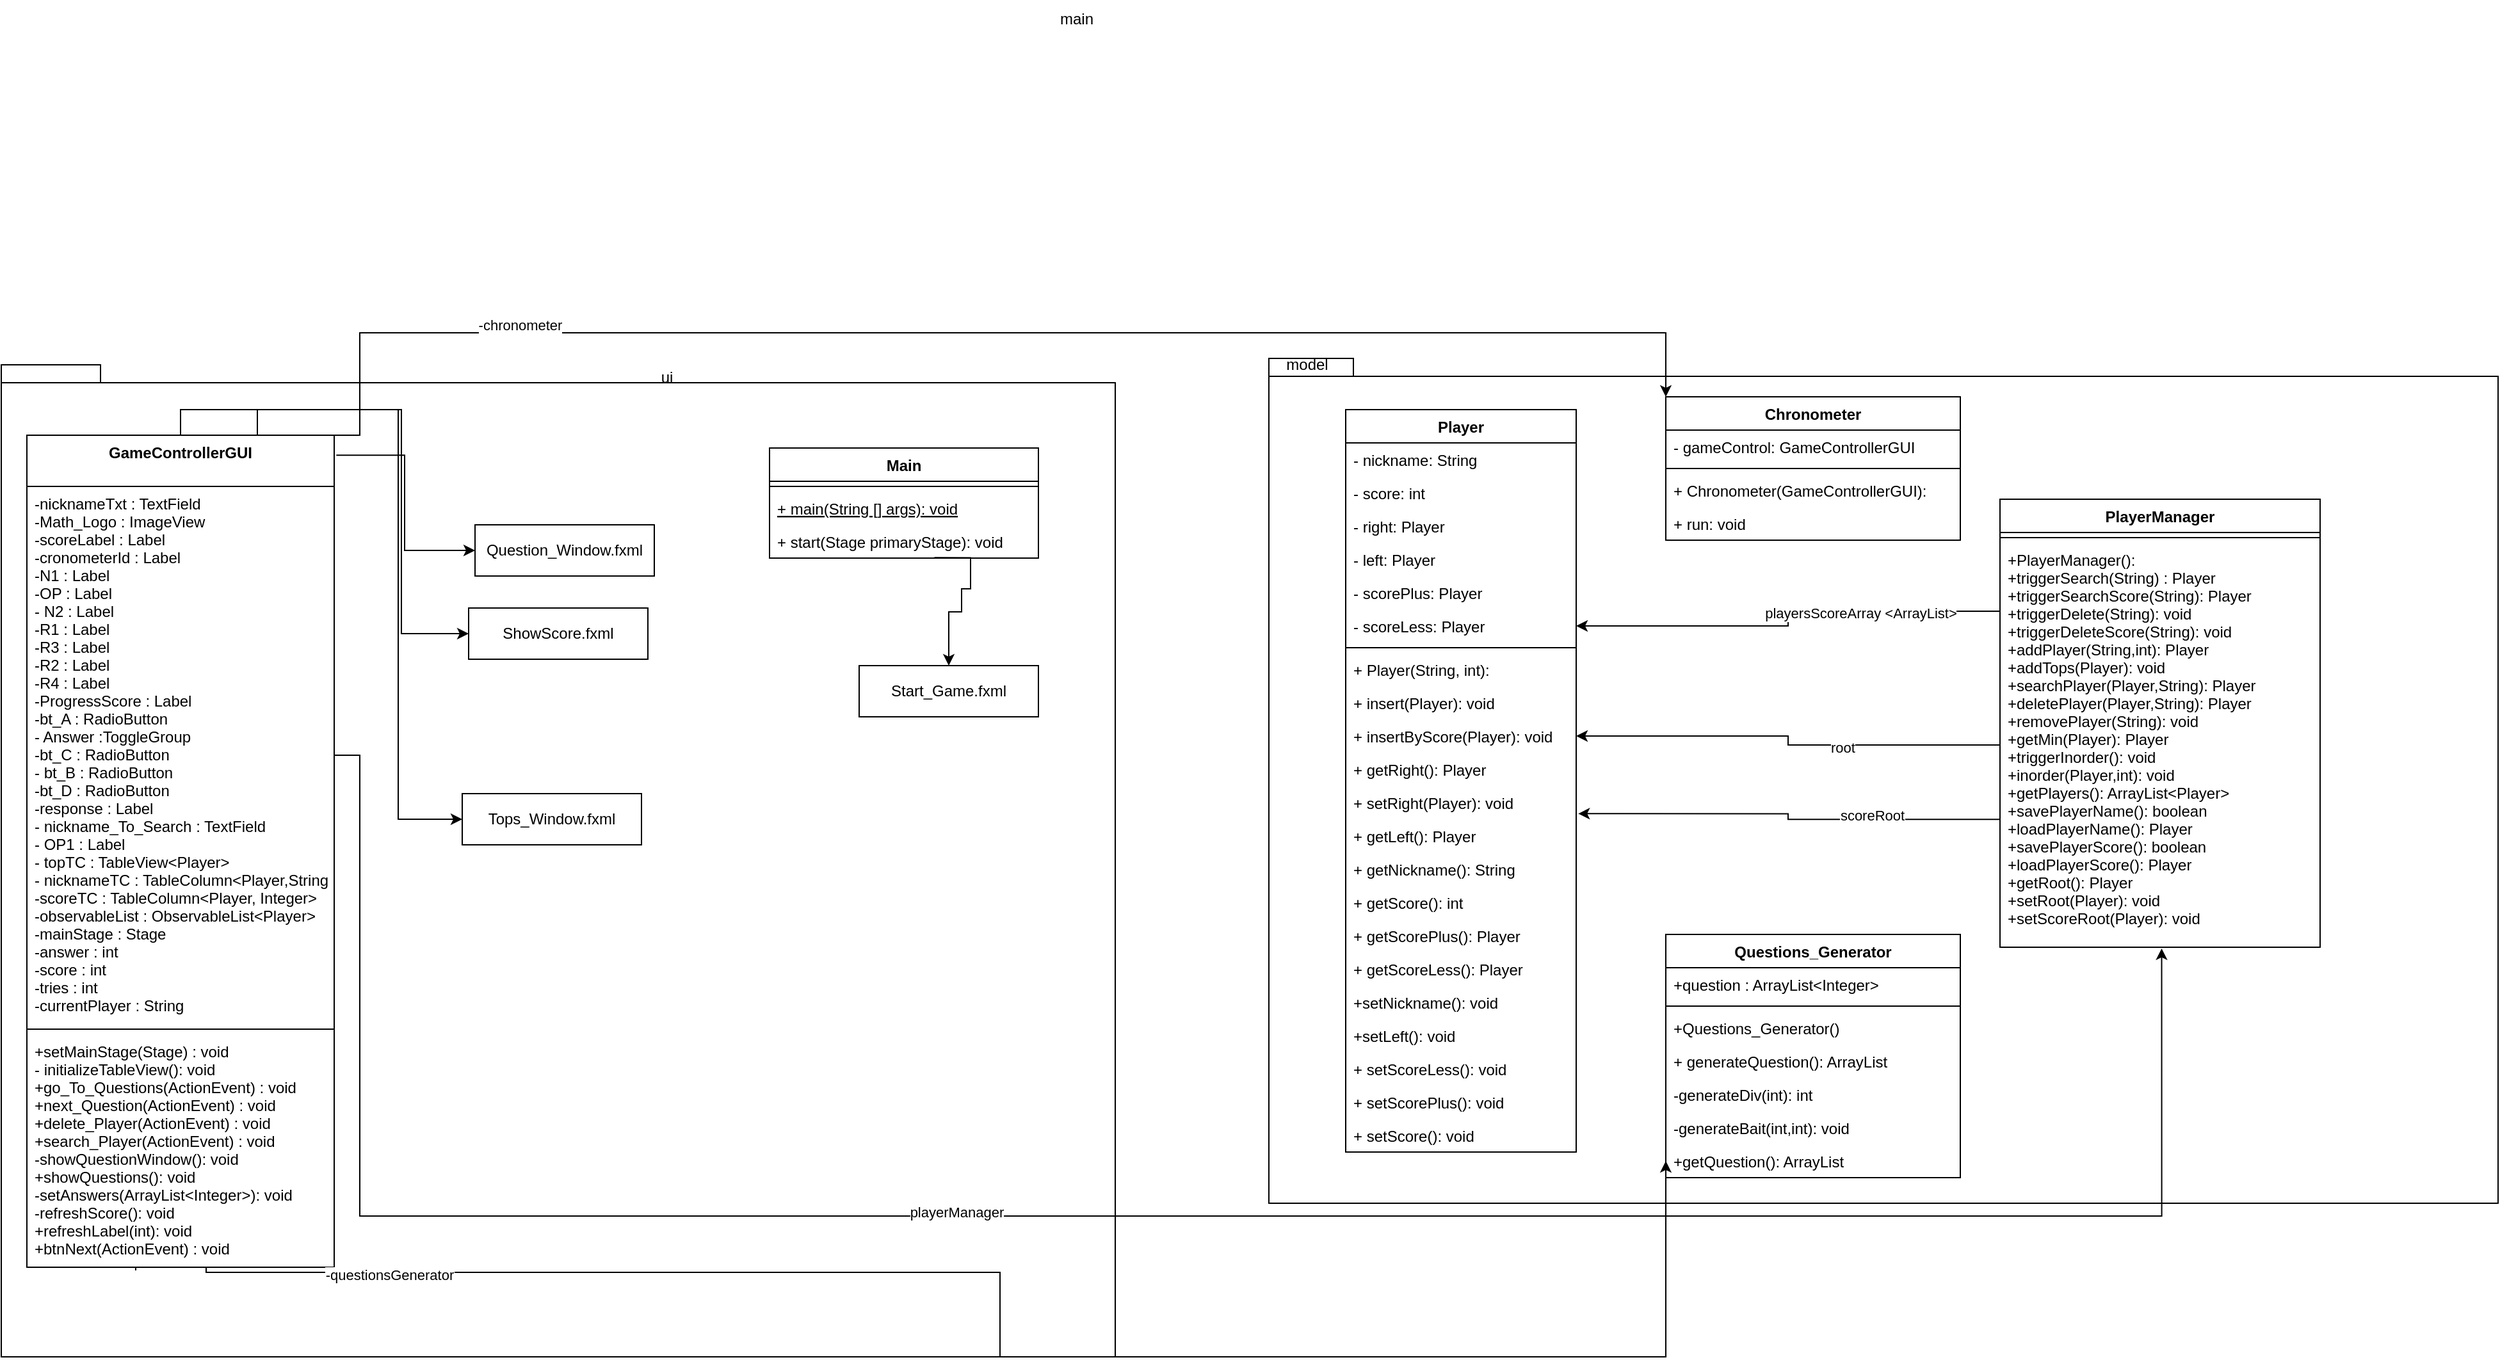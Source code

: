 <mxfile version="15.5.8" type="device"><diagram id="zfVEgPoJ7UIWgjlGrSMy" name="Página-1"><mxGraphModel dx="2739" dy="943" grid="1" gridSize="10" guides="1" tooltips="1" connect="1" arrows="1" fold="1" page="1" pageScale="1" pageWidth="827" pageHeight="1169" math="0" shadow="0"><root><mxCell id="0"/><mxCell id="1" parent="0"/><mxCell id="tBE6fybSuiD63PWWGyMK-1" value="" style="shape=folder;fontStyle=1;spacingTop=10;tabWidth=40;tabHeight=14;tabPosition=left;html=1;" parent="1" vertex="1"><mxGeometry x="-320" y="355" width="870" height="775" as="geometry"/></mxCell><mxCell id="tBE6fybSuiD63PWWGyMK-2" value="ui" style="text;html=1;strokeColor=none;fillColor=none;align=center;verticalAlign=middle;whiteSpace=wrap;rounded=0;" parent="1" vertex="1"><mxGeometry x="170" y="350" width="60" height="30" as="geometry"/></mxCell><mxCell id="tBE6fybSuiD63PWWGyMK-8" value="main" style="text;html=1;strokeColor=none;fillColor=none;align=center;verticalAlign=middle;whiteSpace=wrap;rounded=0;" parent="1" vertex="1"><mxGeometry x="490" y="70" width="60" height="30" as="geometry"/></mxCell><mxCell id="BQ9PW7zcHUckS7zEF2uh-47" style="edgeStyle=orthogonalEdgeStyle;rounded=0;orthogonalLoop=1;jettySize=auto;html=1;exitX=0.613;exitY=0.987;exitDx=0;exitDy=0;exitPerimeter=0;" edge="1" parent="1" source="5rXOyKNz9dtC3mI27Vls-1" target="BQ9PW7zcHUckS7zEF2uh-41"><mxGeometry relative="1" as="geometry"><Array as="points"><mxPoint x="437" y="506"/><mxPoint x="437" y="530"/><mxPoint x="430" y="530"/><mxPoint x="430" y="548"/><mxPoint x="420" y="548"/></Array></mxGeometry></mxCell><mxCell id="tBE6fybSuiD63PWWGyMK-9" value="Main" style="swimlane;fontStyle=1;align=center;verticalAlign=top;childLayout=stackLayout;horizontal=1;startSize=26;horizontalStack=0;resizeParent=1;resizeParentMax=0;resizeLast=0;collapsible=1;marginBottom=0;" parent="1" vertex="1"><mxGeometry x="280" y="420" width="210" height="86" as="geometry"/></mxCell><mxCell id="tBE6fybSuiD63PWWGyMK-11" value="" style="line;strokeWidth=1;fillColor=none;align=left;verticalAlign=middle;spacingTop=-1;spacingLeft=3;spacingRight=3;rotatable=0;labelPosition=right;points=[];portConstraint=eastwest;" parent="tBE6fybSuiD63PWWGyMK-9" vertex="1"><mxGeometry y="26" width="210" height="8" as="geometry"/></mxCell><mxCell id="tBE6fybSuiD63PWWGyMK-12" value="+ main(String [] args): void" style="text;strokeColor=none;fillColor=none;align=left;verticalAlign=top;spacingLeft=4;spacingRight=4;overflow=hidden;rotatable=0;points=[[0,0.5],[1,0.5]];portConstraint=eastwest;fontStyle=4" parent="tBE6fybSuiD63PWWGyMK-9" vertex="1"><mxGeometry y="34" width="210" height="26" as="geometry"/></mxCell><mxCell id="5rXOyKNz9dtC3mI27Vls-1" value="+ start(Stage primaryStage): void" style="text;strokeColor=none;fillColor=none;align=left;verticalAlign=top;spacingLeft=4;spacingRight=4;overflow=hidden;rotatable=0;points=[[0,0.5],[1,0.5]];portConstraint=eastwest;fontStyle=0" parent="tBE6fybSuiD63PWWGyMK-9" vertex="1"><mxGeometry y="60" width="210" height="26" as="geometry"/></mxCell><mxCell id="5rXOyKNz9dtC3mI27Vls-2" value="" style="shape=folder;fontStyle=1;spacingTop=10;tabWidth=40;tabHeight=14;tabPosition=left;html=1;" parent="1" vertex="1"><mxGeometry x="670" y="350" width="960" height="660" as="geometry"/></mxCell><mxCell id="5rXOyKNz9dtC3mI27Vls-3" value="model" style="text;html=1;strokeColor=none;fillColor=none;align=center;verticalAlign=middle;whiteSpace=wrap;rounded=0;" parent="1" vertex="1"><mxGeometry x="670" y="340" width="60" height="30" as="geometry"/></mxCell><mxCell id="5rXOyKNz9dtC3mI27Vls-5" value="Chronometer" style="swimlane;fontStyle=1;align=center;verticalAlign=top;childLayout=stackLayout;horizontal=1;startSize=26;horizontalStack=0;resizeParent=1;resizeParentMax=0;resizeLast=0;collapsible=1;marginBottom=0;" parent="1" vertex="1"><mxGeometry x="980" y="380" width="230" height="112" as="geometry"/></mxCell><mxCell id="5rXOyKNz9dtC3mI27Vls-6" value="- gameControl: GameControllerGUI" style="text;strokeColor=none;fillColor=none;align=left;verticalAlign=top;spacingLeft=4;spacingRight=4;overflow=hidden;rotatable=0;points=[[0,0.5],[1,0.5]];portConstraint=eastwest;" parent="5rXOyKNz9dtC3mI27Vls-5" vertex="1"><mxGeometry y="26" width="230" height="26" as="geometry"/></mxCell><mxCell id="5rXOyKNz9dtC3mI27Vls-7" value="" style="line;strokeWidth=1;fillColor=none;align=left;verticalAlign=middle;spacingTop=-1;spacingLeft=3;spacingRight=3;rotatable=0;labelPosition=right;points=[];portConstraint=eastwest;" parent="5rXOyKNz9dtC3mI27Vls-5" vertex="1"><mxGeometry y="52" width="230" height="8" as="geometry"/></mxCell><mxCell id="5rXOyKNz9dtC3mI27Vls-8" value="+ Chronometer(GameControllerGUI):" style="text;strokeColor=none;fillColor=none;align=left;verticalAlign=top;spacingLeft=4;spacingRight=4;overflow=hidden;rotatable=0;points=[[0,0.5],[1,0.5]];portConstraint=eastwest;" parent="5rXOyKNz9dtC3mI27Vls-5" vertex="1"><mxGeometry y="60" width="230" height="26" as="geometry"/></mxCell><mxCell id="5rXOyKNz9dtC3mI27Vls-9" value="+ run: void" style="text;strokeColor=none;fillColor=none;align=left;verticalAlign=top;spacingLeft=4;spacingRight=4;overflow=hidden;rotatable=0;points=[[0,0.5],[1,0.5]];portConstraint=eastwest;" parent="5rXOyKNz9dtC3mI27Vls-5" vertex="1"><mxGeometry y="86" width="230" height="26" as="geometry"/></mxCell><mxCell id="5rXOyKNz9dtC3mI27Vls-10" value="Player" style="swimlane;fontStyle=1;align=center;verticalAlign=top;childLayout=stackLayout;horizontal=1;startSize=26;horizontalStack=0;resizeParent=1;resizeParentMax=0;resizeLast=0;collapsible=1;marginBottom=0;" parent="1" vertex="1"><mxGeometry x="730" y="390" width="180" height="580" as="geometry"/></mxCell><mxCell id="5rXOyKNz9dtC3mI27Vls-11" value="- nickname: String" style="text;strokeColor=none;fillColor=none;align=left;verticalAlign=top;spacingLeft=4;spacingRight=4;overflow=hidden;rotatable=0;points=[[0,0.5],[1,0.5]];portConstraint=eastwest;" parent="5rXOyKNz9dtC3mI27Vls-10" vertex="1"><mxGeometry y="26" width="180" height="26" as="geometry"/></mxCell><mxCell id="5rXOyKNz9dtC3mI27Vls-14" value="- score: int " style="text;strokeColor=none;fillColor=none;align=left;verticalAlign=top;spacingLeft=4;spacingRight=4;overflow=hidden;rotatable=0;points=[[0,0.5],[1,0.5]];portConstraint=eastwest;" parent="5rXOyKNz9dtC3mI27Vls-10" vertex="1"><mxGeometry y="52" width="180" height="26" as="geometry"/></mxCell><mxCell id="5rXOyKNz9dtC3mI27Vls-15" value="- right: Player" style="text;strokeColor=none;fillColor=none;align=left;verticalAlign=top;spacingLeft=4;spacingRight=4;overflow=hidden;rotatable=0;points=[[0,0.5],[1,0.5]];portConstraint=eastwest;" parent="5rXOyKNz9dtC3mI27Vls-10" vertex="1"><mxGeometry y="78" width="180" height="26" as="geometry"/></mxCell><mxCell id="5rXOyKNz9dtC3mI27Vls-16" value="- left: Player" style="text;strokeColor=none;fillColor=none;align=left;verticalAlign=top;spacingLeft=4;spacingRight=4;overflow=hidden;rotatable=0;points=[[0,0.5],[1,0.5]];portConstraint=eastwest;" parent="5rXOyKNz9dtC3mI27Vls-10" vertex="1"><mxGeometry y="104" width="180" height="26" as="geometry"/></mxCell><mxCell id="5rXOyKNz9dtC3mI27Vls-17" value="- scorePlus: Player" style="text;strokeColor=none;fillColor=none;align=left;verticalAlign=top;spacingLeft=4;spacingRight=4;overflow=hidden;rotatable=0;points=[[0,0.5],[1,0.5]];portConstraint=eastwest;" parent="5rXOyKNz9dtC3mI27Vls-10" vertex="1"><mxGeometry y="130" width="180" height="26" as="geometry"/></mxCell><mxCell id="5rXOyKNz9dtC3mI27Vls-18" value="- scoreLess: Player" style="text;strokeColor=none;fillColor=none;align=left;verticalAlign=top;spacingLeft=4;spacingRight=4;overflow=hidden;rotatable=0;points=[[0,0.5],[1,0.5]];portConstraint=eastwest;" parent="5rXOyKNz9dtC3mI27Vls-10" vertex="1"><mxGeometry y="156" width="180" height="26" as="geometry"/></mxCell><mxCell id="5rXOyKNz9dtC3mI27Vls-12" value="" style="line;strokeWidth=1;fillColor=none;align=left;verticalAlign=middle;spacingTop=-1;spacingLeft=3;spacingRight=3;rotatable=0;labelPosition=right;points=[];portConstraint=eastwest;" parent="5rXOyKNz9dtC3mI27Vls-10" vertex="1"><mxGeometry y="182" width="180" height="8" as="geometry"/></mxCell><mxCell id="5rXOyKNz9dtC3mI27Vls-13" value="+ Player(String, int):" style="text;strokeColor=none;fillColor=none;align=left;verticalAlign=top;spacingLeft=4;spacingRight=4;overflow=hidden;rotatable=0;points=[[0,0.5],[1,0.5]];portConstraint=eastwest;" parent="5rXOyKNz9dtC3mI27Vls-10" vertex="1"><mxGeometry y="190" width="180" height="26" as="geometry"/></mxCell><mxCell id="5rXOyKNz9dtC3mI27Vls-19" value="+ insert(Player): void" style="text;strokeColor=none;fillColor=none;align=left;verticalAlign=top;spacingLeft=4;spacingRight=4;overflow=hidden;rotatable=0;points=[[0,0.5],[1,0.5]];portConstraint=eastwest;" parent="5rXOyKNz9dtC3mI27Vls-10" vertex="1"><mxGeometry y="216" width="180" height="26" as="geometry"/></mxCell><mxCell id="5rXOyKNz9dtC3mI27Vls-20" value="+ insertByScore(Player): void" style="text;strokeColor=none;fillColor=none;align=left;verticalAlign=top;spacingLeft=4;spacingRight=4;overflow=hidden;rotatable=0;points=[[0,0.5],[1,0.5]];portConstraint=eastwest;" parent="5rXOyKNz9dtC3mI27Vls-10" vertex="1"><mxGeometry y="242" width="180" height="26" as="geometry"/></mxCell><mxCell id="5rXOyKNz9dtC3mI27Vls-21" value="+ getRight(): Player" style="text;strokeColor=none;fillColor=none;align=left;verticalAlign=top;spacingLeft=4;spacingRight=4;overflow=hidden;rotatable=0;points=[[0,0.5],[1,0.5]];portConstraint=eastwest;" parent="5rXOyKNz9dtC3mI27Vls-10" vertex="1"><mxGeometry y="268" width="180" height="26" as="geometry"/></mxCell><mxCell id="5rXOyKNz9dtC3mI27Vls-22" value="+ setRight(Player): void" style="text;strokeColor=none;fillColor=none;align=left;verticalAlign=top;spacingLeft=4;spacingRight=4;overflow=hidden;rotatable=0;points=[[0,0.5],[1,0.5]];portConstraint=eastwest;" parent="5rXOyKNz9dtC3mI27Vls-10" vertex="1"><mxGeometry y="294" width="180" height="26" as="geometry"/></mxCell><mxCell id="5rXOyKNz9dtC3mI27Vls-23" value="+ getLeft(): Player" style="text;strokeColor=none;fillColor=none;align=left;verticalAlign=top;spacingLeft=4;spacingRight=4;overflow=hidden;rotatable=0;points=[[0,0.5],[1,0.5]];portConstraint=eastwest;" parent="5rXOyKNz9dtC3mI27Vls-10" vertex="1"><mxGeometry y="320" width="180" height="26" as="geometry"/></mxCell><mxCell id="5rXOyKNz9dtC3mI27Vls-24" value="+ getNickname(): String" style="text;strokeColor=none;fillColor=none;align=left;verticalAlign=top;spacingLeft=4;spacingRight=4;overflow=hidden;rotatable=0;points=[[0,0.5],[1,0.5]];portConstraint=eastwest;" parent="5rXOyKNz9dtC3mI27Vls-10" vertex="1"><mxGeometry y="346" width="180" height="26" as="geometry"/></mxCell><mxCell id="5rXOyKNz9dtC3mI27Vls-25" value="+ getScore(): int" style="text;strokeColor=none;fillColor=none;align=left;verticalAlign=top;spacingLeft=4;spacingRight=4;overflow=hidden;rotatable=0;points=[[0,0.5],[1,0.5]];portConstraint=eastwest;" parent="5rXOyKNz9dtC3mI27Vls-10" vertex="1"><mxGeometry y="372" width="180" height="26" as="geometry"/></mxCell><mxCell id="5rXOyKNz9dtC3mI27Vls-26" value="+ getScorePlus(): Player" style="text;strokeColor=none;fillColor=none;align=left;verticalAlign=top;spacingLeft=4;spacingRight=4;overflow=hidden;rotatable=0;points=[[0,0.5],[1,0.5]];portConstraint=eastwest;" parent="5rXOyKNz9dtC3mI27Vls-10" vertex="1"><mxGeometry y="398" width="180" height="26" as="geometry"/></mxCell><mxCell id="5rXOyKNz9dtC3mI27Vls-27" value="+ getScoreLess(): Player" style="text;strokeColor=none;fillColor=none;align=left;verticalAlign=top;spacingLeft=4;spacingRight=4;overflow=hidden;rotatable=0;points=[[0,0.5],[1,0.5]];portConstraint=eastwest;" parent="5rXOyKNz9dtC3mI27Vls-10" vertex="1"><mxGeometry y="424" width="180" height="26" as="geometry"/></mxCell><mxCell id="BQ9PW7zcHUckS7zEF2uh-2" value="+setNickname(): void" style="text;strokeColor=none;fillColor=none;align=left;verticalAlign=top;spacingLeft=4;spacingRight=4;overflow=hidden;rotatable=0;points=[[0,0.5],[1,0.5]];portConstraint=eastwest;" vertex="1" parent="5rXOyKNz9dtC3mI27Vls-10"><mxGeometry y="450" width="180" height="26" as="geometry"/></mxCell><mxCell id="BQ9PW7zcHUckS7zEF2uh-1" value="+setLeft(): void" style="text;strokeColor=none;fillColor=none;align=left;verticalAlign=top;spacingLeft=4;spacingRight=4;overflow=hidden;rotatable=0;points=[[0,0.5],[1,0.5]];portConstraint=eastwest;" vertex="1" parent="5rXOyKNz9dtC3mI27Vls-10"><mxGeometry y="476" width="180" height="26" as="geometry"/></mxCell><mxCell id="BQ9PW7zcHUckS7zEF2uh-5" value="+ setScoreLess(): void" style="text;strokeColor=none;fillColor=none;align=left;verticalAlign=top;spacingLeft=4;spacingRight=4;overflow=hidden;rotatable=0;points=[[0,0.5],[1,0.5]];portConstraint=eastwest;" vertex="1" parent="5rXOyKNz9dtC3mI27Vls-10"><mxGeometry y="502" width="180" height="26" as="geometry"/></mxCell><mxCell id="BQ9PW7zcHUckS7zEF2uh-4" value="+ setScorePlus(): void" style="text;strokeColor=none;fillColor=none;align=left;verticalAlign=top;spacingLeft=4;spacingRight=4;overflow=hidden;rotatable=0;points=[[0,0.5],[1,0.5]];portConstraint=eastwest;" vertex="1" parent="5rXOyKNz9dtC3mI27Vls-10"><mxGeometry y="528" width="180" height="26" as="geometry"/></mxCell><mxCell id="BQ9PW7zcHUckS7zEF2uh-3" value="+ setScore(): void" style="text;strokeColor=none;fillColor=none;align=left;verticalAlign=top;spacingLeft=4;spacingRight=4;overflow=hidden;rotatable=0;points=[[0,0.5],[1,0.5]];portConstraint=eastwest;" vertex="1" parent="5rXOyKNz9dtC3mI27Vls-10"><mxGeometry y="554" width="180" height="26" as="geometry"/></mxCell><mxCell id="BQ9PW7zcHUckS7zEF2uh-12" style="edgeStyle=orthogonalEdgeStyle;rounded=0;orthogonalLoop=1;jettySize=auto;html=1;exitX=0;exitY=0.25;exitDx=0;exitDy=0;entryX=1;entryY=0.5;entryDx=0;entryDy=0;" edge="1" parent="1" source="BQ9PW7zcHUckS7zEF2uh-6" target="5rXOyKNz9dtC3mI27Vls-18"><mxGeometry relative="1" as="geometry"/></mxCell><mxCell id="BQ9PW7zcHUckS7zEF2uh-15" value="playersScoreArray &amp;lt;ArrayList&amp;gt;" style="edgeLabel;html=1;align=center;verticalAlign=middle;resizable=0;points=[];" vertex="1" connectable="0" parent="BQ9PW7zcHUckS7zEF2uh-12"><mxGeometry x="-0.363" y="1" relative="1" as="geometry"><mxPoint as="offset"/></mxGeometry></mxCell><mxCell id="BQ9PW7zcHUckS7zEF2uh-6" value="PlayerManager" style="swimlane;fontStyle=1;align=center;verticalAlign=top;childLayout=stackLayout;horizontal=1;startSize=26;horizontalStack=0;resizeParent=1;resizeParentMax=0;resizeLast=0;collapsible=1;marginBottom=0;" vertex="1" parent="1"><mxGeometry x="1241" y="460" width="250" height="350" as="geometry"/></mxCell><mxCell id="BQ9PW7zcHUckS7zEF2uh-8" value="" style="line;strokeWidth=1;fillColor=none;align=left;verticalAlign=middle;spacingTop=-1;spacingLeft=3;spacingRight=3;rotatable=0;labelPosition=right;points=[];portConstraint=eastwest;" vertex="1" parent="BQ9PW7zcHUckS7zEF2uh-6"><mxGeometry y="26" width="250" height="8" as="geometry"/></mxCell><mxCell id="BQ9PW7zcHUckS7zEF2uh-9" value="+PlayerManager(): &#10;+triggerSearch(String) : Player&#10;+triggerSearchScore(String): Player&#10;+triggerDelete(String): void&#10;+triggerDeleteScore(String): void&#10;+addPlayer(String,int): Player&#10;+addTops(Player): void&#10;+searchPlayer(Player,String): Player&#10;+deletePlayer(Player,String): Player&#10;+removePlayer(String): void&#10;+getMin(Player): Player&#10;+triggerInorder(): void&#10;+inorder(Player,int): void&#10;+getPlayers(): ArrayList&lt;Player&gt;&#10;+savePlayerName(): boolean&#10;+loadPlayerName(): Player&#10;+savePlayerScore(): boolean&#10;+loadPlayerScore(): Player&#10;+getRoot(): Player&#10;+setRoot(Player): void&#10;+setScoreRoot(Player): void" style="text;strokeColor=none;fillColor=none;align=left;verticalAlign=top;spacingLeft=4;spacingRight=4;overflow=hidden;rotatable=0;points=[[0,0.5],[1,0.5]];portConstraint=eastwest;" vertex="1" parent="BQ9PW7zcHUckS7zEF2uh-6"><mxGeometry y="34" width="250" height="316" as="geometry"/></mxCell><mxCell id="BQ9PW7zcHUckS7zEF2uh-13" style="edgeStyle=orthogonalEdgeStyle;rounded=0;orthogonalLoop=1;jettySize=auto;html=1;exitX=0;exitY=0.5;exitDx=0;exitDy=0;entryX=1;entryY=0.5;entryDx=0;entryDy=0;" edge="1" parent="1" source="BQ9PW7zcHUckS7zEF2uh-9" target="5rXOyKNz9dtC3mI27Vls-20"><mxGeometry relative="1" as="geometry"/></mxCell><mxCell id="BQ9PW7zcHUckS7zEF2uh-16" value="root" style="edgeLabel;html=1;align=center;verticalAlign=middle;resizable=0;points=[];" vertex="1" connectable="0" parent="BQ9PW7zcHUckS7zEF2uh-13"><mxGeometry x="-0.271" y="2" relative="1" as="geometry"><mxPoint as="offset"/></mxGeometry></mxCell><mxCell id="BQ9PW7zcHUckS7zEF2uh-14" style="edgeStyle=orthogonalEdgeStyle;rounded=0;orthogonalLoop=1;jettySize=auto;html=1;exitX=0;exitY=0.684;exitDx=0;exitDy=0;entryX=1.009;entryY=0.833;entryDx=0;entryDy=0;exitPerimeter=0;entryPerimeter=0;" edge="1" parent="1" source="BQ9PW7zcHUckS7zEF2uh-9" target="5rXOyKNz9dtC3mI27Vls-22"><mxGeometry relative="1" as="geometry"><mxPoint x="1180" y="619.0" as="sourcePoint"/></mxGeometry></mxCell><mxCell id="BQ9PW7zcHUckS7zEF2uh-17" value="scoreRoot" style="edgeLabel;html=1;align=center;verticalAlign=middle;resizable=0;points=[];" vertex="1" connectable="0" parent="BQ9PW7zcHUckS7zEF2uh-14"><mxGeometry x="-0.399" y="-3" relative="1" as="geometry"><mxPoint as="offset"/></mxGeometry></mxCell><mxCell id="BQ9PW7zcHUckS7zEF2uh-18" value="Questions_Generator" style="swimlane;fontStyle=1;align=center;verticalAlign=top;childLayout=stackLayout;horizontal=1;startSize=26;horizontalStack=0;resizeParent=1;resizeParentMax=0;resizeLast=0;collapsible=1;marginBottom=0;" vertex="1" parent="1"><mxGeometry x="980" y="800" width="230" height="190" as="geometry"/></mxCell><mxCell id="BQ9PW7zcHUckS7zEF2uh-19" value="+question : ArrayList&lt;Integer&gt;" style="text;strokeColor=none;fillColor=none;align=left;verticalAlign=top;spacingLeft=4;spacingRight=4;overflow=hidden;rotatable=0;points=[[0,0.5],[1,0.5]];portConstraint=eastwest;" vertex="1" parent="BQ9PW7zcHUckS7zEF2uh-18"><mxGeometry y="26" width="230" height="26" as="geometry"/></mxCell><mxCell id="BQ9PW7zcHUckS7zEF2uh-20" value="" style="line;strokeWidth=1;fillColor=none;align=left;verticalAlign=middle;spacingTop=-1;spacingLeft=3;spacingRight=3;rotatable=0;labelPosition=right;points=[];portConstraint=eastwest;" vertex="1" parent="BQ9PW7zcHUckS7zEF2uh-18"><mxGeometry y="52" width="230" height="8" as="geometry"/></mxCell><mxCell id="BQ9PW7zcHUckS7zEF2uh-21" value="+Questions_Generator()" style="text;strokeColor=none;fillColor=none;align=left;verticalAlign=top;spacingLeft=4;spacingRight=4;overflow=hidden;rotatable=0;points=[[0,0.5],[1,0.5]];portConstraint=eastwest;" vertex="1" parent="BQ9PW7zcHUckS7zEF2uh-18"><mxGeometry y="60" width="230" height="26" as="geometry"/></mxCell><mxCell id="BQ9PW7zcHUckS7zEF2uh-23" value="+ generateQuestion(): ArrayList" style="text;strokeColor=none;fillColor=none;align=left;verticalAlign=top;spacingLeft=4;spacingRight=4;overflow=hidden;rotatable=0;points=[[0,0.5],[1,0.5]];portConstraint=eastwest;" vertex="1" parent="BQ9PW7zcHUckS7zEF2uh-18"><mxGeometry y="86" width="230" height="26" as="geometry"/></mxCell><mxCell id="BQ9PW7zcHUckS7zEF2uh-25" value="-generateDiv(int): int" style="text;strokeColor=none;fillColor=none;align=left;verticalAlign=top;spacingLeft=4;spacingRight=4;overflow=hidden;rotatable=0;points=[[0,0.5],[1,0.5]];portConstraint=eastwest;" vertex="1" parent="BQ9PW7zcHUckS7zEF2uh-18"><mxGeometry y="112" width="230" height="26" as="geometry"/></mxCell><mxCell id="BQ9PW7zcHUckS7zEF2uh-24" value="-generateBait(int,int): void" style="text;strokeColor=none;fillColor=none;align=left;verticalAlign=top;spacingLeft=4;spacingRight=4;overflow=hidden;rotatable=0;points=[[0,0.5],[1,0.5]];portConstraint=eastwest;" vertex="1" parent="BQ9PW7zcHUckS7zEF2uh-18"><mxGeometry y="138" width="230" height="26" as="geometry"/></mxCell><mxCell id="BQ9PW7zcHUckS7zEF2uh-22" value="+getQuestion(): ArrayList" style="text;strokeColor=none;fillColor=none;align=left;verticalAlign=top;spacingLeft=4;spacingRight=4;overflow=hidden;rotatable=0;points=[[0,0.5],[1,0.5]];portConstraint=eastwest;" vertex="1" parent="BQ9PW7zcHUckS7zEF2uh-18"><mxGeometry y="164" width="230" height="26" as="geometry"/></mxCell><mxCell id="BQ9PW7zcHUckS7zEF2uh-32" style="edgeStyle=orthogonalEdgeStyle;rounded=0;orthogonalLoop=1;jettySize=auto;html=1;exitX=1;exitY=0;exitDx=0;exitDy=0;entryX=0;entryY=0;entryDx=0;entryDy=0;" edge="1" parent="1" source="BQ9PW7zcHUckS7zEF2uh-26" target="5rXOyKNz9dtC3mI27Vls-5"><mxGeometry relative="1" as="geometry"><Array as="points"><mxPoint x="-40" y="330"/><mxPoint x="980" y="330"/></Array></mxGeometry></mxCell><mxCell id="BQ9PW7zcHUckS7zEF2uh-33" value="-chronometer" style="edgeLabel;html=1;align=center;verticalAlign=middle;resizable=0;points=[];" vertex="1" connectable="0" parent="BQ9PW7zcHUckS7zEF2uh-32"><mxGeometry x="-0.615" y="6" relative="1" as="geometry"><mxPoint as="offset"/></mxGeometry></mxCell><mxCell id="BQ9PW7zcHUckS7zEF2uh-43" style="edgeStyle=orthogonalEdgeStyle;rounded=0;orthogonalLoop=1;jettySize=auto;html=1;entryX=0;entryY=0.5;entryDx=0;entryDy=0;exitX=1.007;exitY=0.024;exitDx=0;exitDy=0;exitPerimeter=0;" edge="1" parent="1" source="BQ9PW7zcHUckS7zEF2uh-26" target="BQ9PW7zcHUckS7zEF2uh-39"><mxGeometry relative="1" as="geometry"><mxPoint x="-130" y="420" as="sourcePoint"/></mxGeometry></mxCell><mxCell id="BQ9PW7zcHUckS7zEF2uh-44" style="edgeStyle=orthogonalEdgeStyle;rounded=0;orthogonalLoop=1;jettySize=auto;html=1;exitX=0.5;exitY=0;exitDx=0;exitDy=0;entryX=0;entryY=0.5;entryDx=0;entryDy=0;" edge="1" parent="1" source="BQ9PW7zcHUckS7zEF2uh-26" target="BQ9PW7zcHUckS7zEF2uh-40"><mxGeometry relative="1" as="geometry"/></mxCell><mxCell id="BQ9PW7zcHUckS7zEF2uh-46" style="edgeStyle=orthogonalEdgeStyle;rounded=0;orthogonalLoop=1;jettySize=auto;html=1;exitX=0.75;exitY=0;exitDx=0;exitDy=0;entryX=0;entryY=0.5;entryDx=0;entryDy=0;" edge="1" parent="1" source="BQ9PW7zcHUckS7zEF2uh-26" target="BQ9PW7zcHUckS7zEF2uh-42"><mxGeometry relative="1" as="geometry"/></mxCell><mxCell id="BQ9PW7zcHUckS7zEF2uh-26" value="GameControllerGUI" style="swimlane;fontStyle=1;align=center;verticalAlign=top;childLayout=stackLayout;horizontal=1;startSize=40;horizontalStack=0;resizeParent=1;resizeParentMax=0;resizeLast=0;collapsible=1;marginBottom=0;" vertex="1" parent="1"><mxGeometry x="-300" y="410" width="240" height="650" as="geometry"/></mxCell><mxCell id="BQ9PW7zcHUckS7zEF2uh-34" value="-nicknameTxt : TextField&#10;-Math_Logo : ImageView&#10;-scoreLabel : Label&#10;-cronometerId : Label&#10;-N1 : Label&#10;-OP : Label&#10;- N2 : Label&#10;-R1 : Label&#10;-R3 : Label&#10;-R2 : Label&#10;-R4 : Label&#10;-ProgressScore : Label&#10;-bt_A : RadioButton&#10;- Answer :ToggleGroup&#10;-bt_C : RadioButton&#10;- bt_B : RadioButton&#10;-bt_D : RadioButton&#10;-response : Label&#10;- nickname_To_Search : TextField&#10;- OP1 : Label&#10;- topTC : TableView&lt;Player&gt;&#10;- nicknameTC : TableColumn&lt;Player,String&gt;&#10;-scoreTC : TableColumn&lt;Player, Integer&gt;&#10;-observableList : ObservableList&lt;Player&gt;&#10;-mainStage : Stage&#10;-answer : int&#10;-score : int&#10;-tries : int&#10;-currentPlayer : String" style="text;strokeColor=none;fillColor=none;align=left;verticalAlign=top;spacingLeft=4;spacingRight=4;overflow=hidden;rotatable=0;points=[[0,0.5],[1,0.5]];portConstraint=eastwest;" vertex="1" parent="BQ9PW7zcHUckS7zEF2uh-26"><mxGeometry y="40" width="240" height="420" as="geometry"/></mxCell><mxCell id="BQ9PW7zcHUckS7zEF2uh-27" value="" style="line;strokeWidth=1;fillColor=none;align=left;verticalAlign=middle;spacingTop=-1;spacingLeft=3;spacingRight=3;rotatable=0;labelPosition=right;points=[];portConstraint=eastwest;" vertex="1" parent="BQ9PW7zcHUckS7zEF2uh-26"><mxGeometry y="460" width="240" height="8" as="geometry"/></mxCell><mxCell id="BQ9PW7zcHUckS7zEF2uh-37" value="+setMainStage(Stage) : void&#10;- initializeTableView(): void&#10;+go_To_Questions(ActionEvent) : void&#10;+next_Question(ActionEvent) : void&#10;+delete_Player(ActionEvent) : void&#10;+search_Player(ActionEvent) : void&#10;-showQuestionWindow(): void&#10;+showQuestions(): void&#10;-setAnswers(ArrayList&lt;Integer&gt;): void&#10;-refreshScore(): void&#10;+refreshLabel(int): void&#10;+btnNext(ActionEvent) : void" style="text;strokeColor=none;fillColor=none;align=left;verticalAlign=top;spacingLeft=4;spacingRight=4;overflow=hidden;rotatable=0;points=[[0,0.5],[1,0.5]];portConstraint=eastwest;" vertex="1" parent="BQ9PW7zcHUckS7zEF2uh-26"><mxGeometry y="468" width="240" height="182" as="geometry"/></mxCell><mxCell id="BQ9PW7zcHUckS7zEF2uh-30" style="edgeStyle=orthogonalEdgeStyle;rounded=0;orthogonalLoop=1;jettySize=auto;html=1;entryX=0;entryY=0.5;entryDx=0;entryDy=0;exitX=0.354;exitY=1.014;exitDx=0;exitDy=0;exitPerimeter=0;" edge="1" parent="1" source="BQ9PW7zcHUckS7zEF2uh-37" target="BQ9PW7zcHUckS7zEF2uh-22"><mxGeometry relative="1" as="geometry"><mxPoint x="-190" y="1060" as="sourcePoint"/><Array as="points"><mxPoint x="-215" y="1060"/><mxPoint x="-160" y="1060"/><mxPoint x="-160" y="1064"/><mxPoint x="460" y="1064"/><mxPoint x="460" y="1130"/><mxPoint x="980" y="1130"/></Array></mxGeometry></mxCell><mxCell id="BQ9PW7zcHUckS7zEF2uh-31" value="-questionsGenerator" style="edgeLabel;html=1;align=center;verticalAlign=middle;resizable=0;points=[];" vertex="1" connectable="0" parent="BQ9PW7zcHUckS7zEF2uh-30"><mxGeometry x="-0.711" y="-2" relative="1" as="geometry"><mxPoint x="-1" as="offset"/></mxGeometry></mxCell><mxCell id="BQ9PW7zcHUckS7zEF2uh-35" style="edgeStyle=orthogonalEdgeStyle;rounded=0;orthogonalLoop=1;jettySize=auto;html=1;exitX=1;exitY=0.5;exitDx=0;exitDy=0;entryX=0.505;entryY=1.003;entryDx=0;entryDy=0;entryPerimeter=0;" edge="1" parent="1" source="BQ9PW7zcHUckS7zEF2uh-34" target="BQ9PW7zcHUckS7zEF2uh-9"><mxGeometry relative="1" as="geometry"><mxPoint x="660" y="1110" as="targetPoint"/><Array as="points"><mxPoint x="-40" y="660"/><mxPoint x="-40" y="1020"/><mxPoint x="1367" y="1020"/></Array></mxGeometry></mxCell><mxCell id="BQ9PW7zcHUckS7zEF2uh-36" value="playerManager" style="edgeLabel;html=1;align=center;verticalAlign=middle;resizable=0;points=[];" vertex="1" connectable="0" parent="BQ9PW7zcHUckS7zEF2uh-35"><mxGeometry x="-0.154" y="3" relative="1" as="geometry"><mxPoint x="1" as="offset"/></mxGeometry></mxCell><mxCell id="BQ9PW7zcHUckS7zEF2uh-39" value="Question_Window.fxml" style="rounded=0;whiteSpace=wrap;html=1;" vertex="1" parent="1"><mxGeometry x="50" y="480" width="140" height="40" as="geometry"/></mxCell><mxCell id="BQ9PW7zcHUckS7zEF2uh-40" value="ShowScore.fxml" style="rounded=0;whiteSpace=wrap;html=1;" vertex="1" parent="1"><mxGeometry x="45" y="545" width="140" height="40" as="geometry"/></mxCell><mxCell id="BQ9PW7zcHUckS7zEF2uh-41" value="Start_Game.fxml" style="rounded=0;whiteSpace=wrap;html=1;" vertex="1" parent="1"><mxGeometry x="350" y="590" width="140" height="40" as="geometry"/></mxCell><mxCell id="BQ9PW7zcHUckS7zEF2uh-42" value="Tops_Window.fxml" style="rounded=0;whiteSpace=wrap;html=1;" vertex="1" parent="1"><mxGeometry x="40" y="690" width="140" height="40" as="geometry"/></mxCell></root></mxGraphModel></diagram></mxfile>